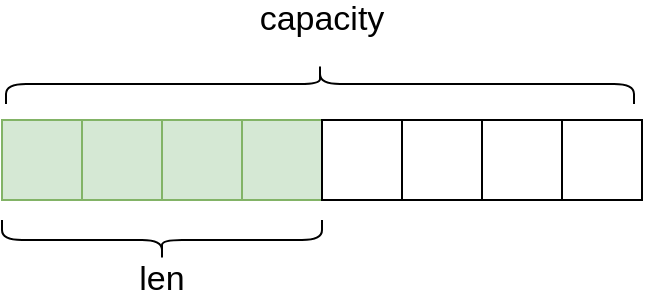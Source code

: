 <mxfile version="10.7.7" type="device"><diagram id="KjOiL8cfp3Y7k1faRHMR" name="第 1 页"><mxGraphModel dx="894" dy="596" grid="1" gridSize="10" guides="1" tooltips="1" connect="1" arrows="1" fold="1" page="1" pageScale="1" pageWidth="827" pageHeight="1169" math="0" shadow="0"><root><mxCell id="0"/><mxCell id="1" parent="0"/><mxCell id="rWzePRg9kSzmNly0o3-n-1" value="" style="rounded=0;whiteSpace=wrap;html=1;fillColor=#d5e8d4;strokeColor=#82b366;" vertex="1" parent="1"><mxGeometry x="80" y="240" width="40" height="40" as="geometry"/></mxCell><mxCell id="rWzePRg9kSzmNly0o3-n-2" value="" style="rounded=0;whiteSpace=wrap;html=1;fillColor=#d5e8d4;strokeColor=#82b366;" vertex="1" parent="1"><mxGeometry x="120" y="240" width="40" height="40" as="geometry"/></mxCell><mxCell id="rWzePRg9kSzmNly0o3-n-3" value="" style="rounded=0;whiteSpace=wrap;html=1;fillColor=#d5e8d4;strokeColor=#82b366;" vertex="1" parent="1"><mxGeometry x="200" y="240" width="40" height="40" as="geometry"/></mxCell><mxCell id="rWzePRg9kSzmNly0o3-n-4" value="" style="rounded=0;whiteSpace=wrap;html=1;fillColor=#d5e8d4;strokeColor=#82b366;" vertex="1" parent="1"><mxGeometry x="160" y="240" width="40" height="40" as="geometry"/></mxCell><mxCell id="rWzePRg9kSzmNly0o3-n-5" value="" style="rounded=0;whiteSpace=wrap;html=1;" vertex="1" parent="1"><mxGeometry x="240" y="240" width="40" height="40" as="geometry"/></mxCell><mxCell id="rWzePRg9kSzmNly0o3-n-6" value="" style="rounded=0;whiteSpace=wrap;html=1;" vertex="1" parent="1"><mxGeometry x="280" y="240" width="40" height="40" as="geometry"/></mxCell><mxCell id="rWzePRg9kSzmNly0o3-n-7" value="" style="rounded=0;whiteSpace=wrap;html=1;" vertex="1" parent="1"><mxGeometry x="320" y="240" width="40" height="40" as="geometry"/></mxCell><mxCell id="rWzePRg9kSzmNly0o3-n-8" value="" style="rounded=0;whiteSpace=wrap;html=1;" vertex="1" parent="1"><mxGeometry x="360" y="240" width="40" height="40" as="geometry"/></mxCell><mxCell id="rWzePRg9kSzmNly0o3-n-9" value="" style="shape=curlyBracket;whiteSpace=wrap;html=1;rounded=1;rotation=-90;" vertex="1" parent="1"><mxGeometry x="150" y="220" width="20" height="160" as="geometry"/></mxCell><mxCell id="rWzePRg9kSzmNly0o3-n-10" value="" style="shape=curlyBracket;whiteSpace=wrap;html=1;rounded=1;rotation=90;" vertex="1" parent="1"><mxGeometry x="229" y="65" width="20" height="314" as="geometry"/></mxCell><mxCell id="rWzePRg9kSzmNly0o3-n-11" value="&lt;font style=&quot;font-size: 17px&quot;&gt;capacity&lt;/font&gt;" style="text;html=1;strokeColor=none;fillColor=none;align=center;verticalAlign=middle;whiteSpace=wrap;rounded=0;" vertex="1" parent="1"><mxGeometry x="220" y="180" width="40" height="20" as="geometry"/></mxCell><mxCell id="rWzePRg9kSzmNly0o3-n-12" value="&lt;font style=&quot;font-size: 17px&quot;&gt;len&lt;/font&gt;" style="text;html=1;strokeColor=none;fillColor=none;align=center;verticalAlign=middle;whiteSpace=wrap;rounded=0;" vertex="1" parent="1"><mxGeometry x="140" y="310" width="40" height="20" as="geometry"/></mxCell></root></mxGraphModel></diagram></mxfile>